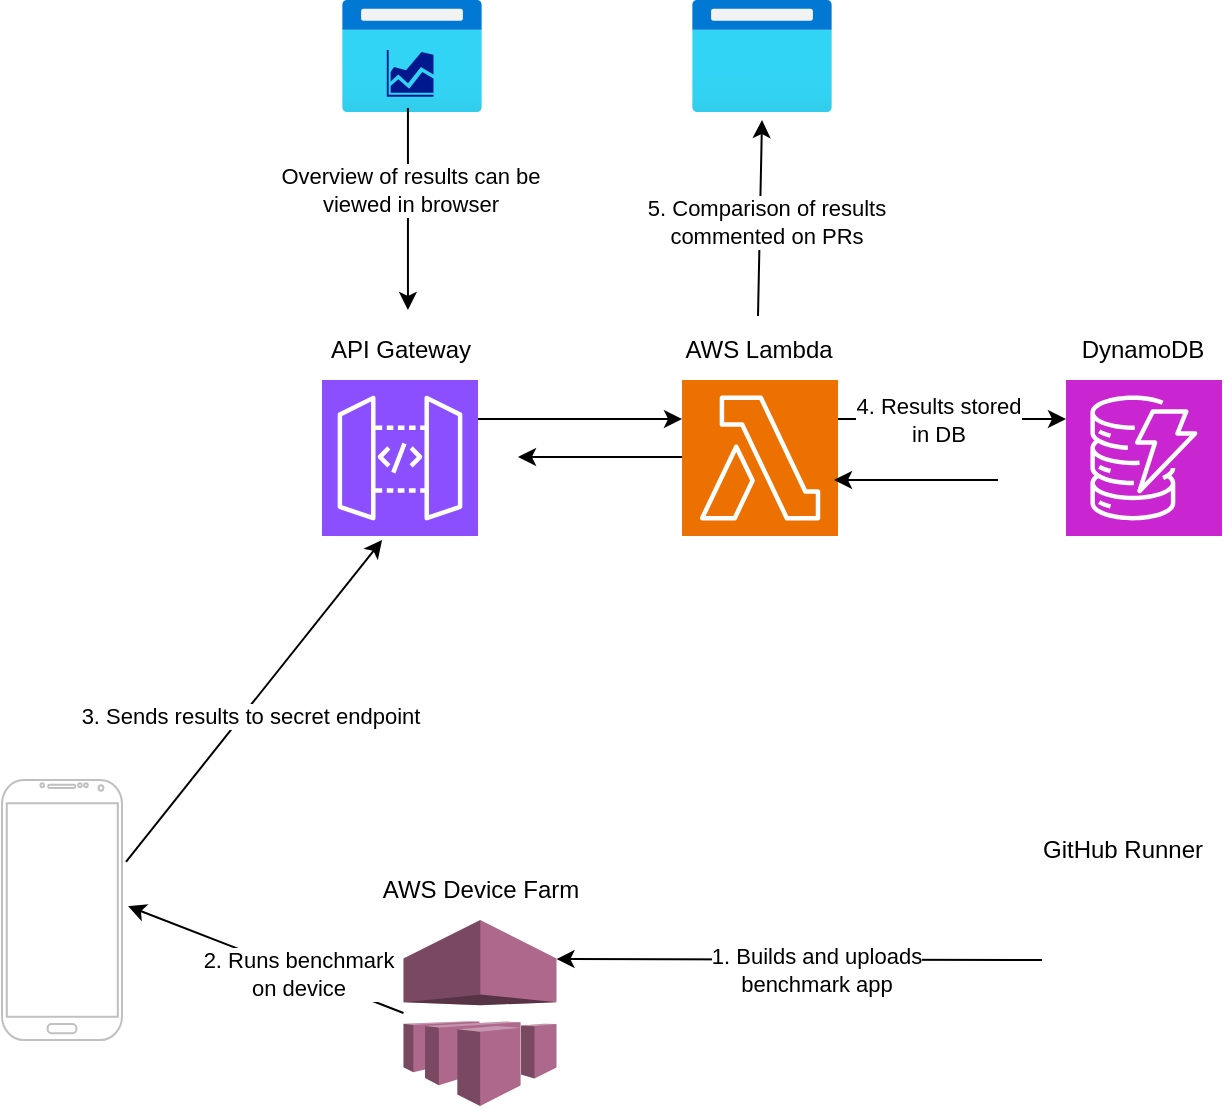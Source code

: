 <mxfile version="22.1.5" type="github">
  <diagram name="Page-1" id="XTSFSyrYeJ93IyIZYX6e">
    <mxGraphModel dx="954" dy="1308" grid="1" gridSize="10" guides="1" tooltips="1" connect="1" arrows="1" fold="1" page="1" pageScale="1" pageWidth="850" pageHeight="1100" math="0" shadow="0">
      <root>
        <mxCell id="0" />
        <mxCell id="1" parent="0" />
        <mxCell id="CvIoDZakmF1XreYI6Ahv-1" value="" style="sketch=0;points=[[0,0,0],[0.25,0,0],[0.5,0,0],[0.75,0,0],[1,0,0],[0,1,0],[0.25,1,0],[0.5,1,0],[0.75,1,0],[1,1,0],[0,0.25,0],[0,0.5,0],[0,0.75,0],[1,0.25,0],[1,0.5,0],[1,0.75,0]];outlineConnect=0;fontColor=#232F3E;fillColor=#C925D1;strokeColor=#ffffff;dashed=0;verticalLabelPosition=bottom;verticalAlign=top;align=center;html=1;fontSize=12;fontStyle=0;aspect=fixed;shape=mxgraph.aws4.resourceIcon;resIcon=mxgraph.aws4.dynamodb;" vertex="1" parent="1">
          <mxGeometry x="572" y="310" width="78" height="78" as="geometry" />
        </mxCell>
        <mxCell id="CvIoDZakmF1XreYI6Ahv-2" value="" style="sketch=0;points=[[0,0,0],[0.25,0,0],[0.5,0,0],[0.75,0,0],[1,0,0],[0,1,0],[0.25,1,0],[0.5,1,0],[0.75,1,0],[1,1,0],[0,0.25,0],[0,0.5,0],[0,0.75,0],[1,0.25,0],[1,0.5,0],[1,0.75,0]];outlineConnect=0;fontColor=#232F3E;fillColor=#ED7100;strokeColor=#ffffff;dashed=0;verticalLabelPosition=bottom;verticalAlign=top;align=center;html=1;fontSize=12;fontStyle=0;aspect=fixed;shape=mxgraph.aws4.resourceIcon;resIcon=mxgraph.aws4.lambda;" vertex="1" parent="1">
          <mxGeometry x="380" y="310" width="78" height="78" as="geometry" />
        </mxCell>
        <mxCell id="CvIoDZakmF1XreYI6Ahv-3" value="" style="sketch=0;points=[[0,0,0],[0.25,0,0],[0.5,0,0],[0.75,0,0],[1,0,0],[0,1,0],[0.25,1,0],[0.5,1,0],[0.75,1,0],[1,1,0],[0,0.25,0],[0,0.5,0],[0,0.75,0],[1,0.25,0],[1,0.5,0],[1,0.75,0]];outlineConnect=0;fontColor=#232F3E;fillColor=#8C4FFF;strokeColor=#ffffff;dashed=0;verticalLabelPosition=bottom;verticalAlign=top;align=center;html=1;fontSize=12;fontStyle=0;aspect=fixed;shape=mxgraph.aws4.resourceIcon;resIcon=mxgraph.aws4.api_gateway;" vertex="1" parent="1">
          <mxGeometry x="200" y="310" width="78" height="78" as="geometry" />
        </mxCell>
        <mxCell id="CvIoDZakmF1XreYI6Ahv-6" value="DynamoDB" style="text;html=1;align=center;verticalAlign=middle;resizable=0;points=[];autosize=1;strokeColor=none;fillColor=none;" vertex="1" parent="1">
          <mxGeometry x="570" y="280" width="80" height="30" as="geometry" />
        </mxCell>
        <mxCell id="CvIoDZakmF1XreYI6Ahv-7" value="AWS Lambda" style="text;html=1;align=center;verticalAlign=middle;resizable=0;points=[];autosize=1;strokeColor=none;fillColor=none;" vertex="1" parent="1">
          <mxGeometry x="368" y="280" width="100" height="30" as="geometry" />
        </mxCell>
        <mxCell id="CvIoDZakmF1XreYI6Ahv-8" value="API Gateway" style="text;html=1;align=center;verticalAlign=middle;resizable=0;points=[];autosize=1;strokeColor=none;fillColor=none;" vertex="1" parent="1">
          <mxGeometry x="194" y="280" width="90" height="30" as="geometry" />
        </mxCell>
        <mxCell id="CvIoDZakmF1XreYI6Ahv-11" value="" style="group" vertex="1" connectable="0" parent="1">
          <mxGeometry x="550" y="530" width="100" height="110" as="geometry" />
        </mxCell>
        <mxCell id="CvIoDZakmF1XreYI6Ahv-9" value="" style="shape=image;html=1;verticalAlign=top;verticalLabelPosition=bottom;labelBackgroundColor=#ffffff;imageAspect=0;aspect=fixed;image=https://cdn4.iconfinder.com/data/icons/ionicons/512/icon-social-github-128.png" vertex="1" parent="CvIoDZakmF1XreYI6Ahv-11">
          <mxGeometry x="10" y="30" width="80" height="80" as="geometry" />
        </mxCell>
        <mxCell id="CvIoDZakmF1XreYI6Ahv-10" value="GitHub Runner" style="text;html=1;align=center;verticalAlign=middle;resizable=0;points=[];autosize=1;strokeColor=none;fillColor=none;" vertex="1" parent="CvIoDZakmF1XreYI6Ahv-11">
          <mxGeometry width="100" height="30" as="geometry" />
        </mxCell>
        <mxCell id="CvIoDZakmF1XreYI6Ahv-12" value="" style="group" vertex="1" connectable="0" parent="1">
          <mxGeometry x="219" y="550" width="120" height="123" as="geometry" />
        </mxCell>
        <mxCell id="CvIoDZakmF1XreYI6Ahv-4" value="" style="outlineConnect=0;dashed=0;verticalLabelPosition=bottom;verticalAlign=top;align=center;html=1;shape=mxgraph.aws3.device_farm;fillColor=#AD688B;gradientColor=none;" vertex="1" parent="CvIoDZakmF1XreYI6Ahv-12">
          <mxGeometry x="21.75" y="30" width="76.5" height="93" as="geometry" />
        </mxCell>
        <mxCell id="CvIoDZakmF1XreYI6Ahv-5" value="AWS Device Farm" style="text;html=1;align=center;verticalAlign=middle;resizable=0;points=[];autosize=1;strokeColor=none;fillColor=none;" vertex="1" parent="CvIoDZakmF1XreYI6Ahv-12">
          <mxGeometry width="120" height="30" as="geometry" />
        </mxCell>
        <mxCell id="CvIoDZakmF1XreYI6Ahv-14" style="rounded=0;orthogonalLoop=1;jettySize=auto;html=1;exitX=0;exitY=0.5;exitDx=0;exitDy=0;entryX=1;entryY=0.21;entryDx=0;entryDy=0;entryPerimeter=0;" edge="1" parent="1" source="CvIoDZakmF1XreYI6Ahv-9" target="CvIoDZakmF1XreYI6Ahv-4">
          <mxGeometry relative="1" as="geometry" />
        </mxCell>
        <mxCell id="CvIoDZakmF1XreYI6Ahv-15" value="&lt;div&gt;1. Builds and uploads&lt;/div&gt;&lt;div&gt;benchmark app&lt;br&gt;&lt;/div&gt;" style="edgeLabel;html=1;align=center;verticalAlign=middle;resizable=0;points=[];" vertex="1" connectable="0" parent="CvIoDZakmF1XreYI6Ahv-14">
          <mxGeometry x="-0.066" y="5" relative="1" as="geometry">
            <mxPoint as="offset" />
          </mxGeometry>
        </mxCell>
        <mxCell id="CvIoDZakmF1XreYI6Ahv-18" value="" style="verticalLabelPosition=bottom;verticalAlign=top;html=1;shadow=0;dashed=0;strokeWidth=1;shape=mxgraph.android.phone2;strokeColor=#c0c0c0;" vertex="1" parent="1">
          <mxGeometry x="40" y="510" width="60" height="130" as="geometry" />
        </mxCell>
        <mxCell id="CvIoDZakmF1XreYI6Ahv-19" value="" style="endArrow=classic;html=1;rounded=0;entryX=1.05;entryY=0.485;entryDx=0;entryDy=0;entryPerimeter=0;exitX=0;exitY=0.5;exitDx=0;exitDy=0;exitPerimeter=0;" edge="1" parent="1" source="CvIoDZakmF1XreYI6Ahv-4" target="CvIoDZakmF1XreYI6Ahv-18">
          <mxGeometry width="50" height="50" relative="1" as="geometry">
            <mxPoint x="400" y="690" as="sourcePoint" />
            <mxPoint x="450" y="640" as="targetPoint" />
          </mxGeometry>
        </mxCell>
        <mxCell id="CvIoDZakmF1XreYI6Ahv-20" value="&lt;div&gt;2. Runs benchmark&lt;/div&gt;&lt;div&gt;on device&lt;br&gt;&lt;/div&gt;" style="edgeLabel;html=1;align=center;verticalAlign=middle;resizable=0;points=[];" vertex="1" connectable="0" parent="CvIoDZakmF1XreYI6Ahv-19">
          <mxGeometry x="-0.233" y="1" relative="1" as="geometry">
            <mxPoint as="offset" />
          </mxGeometry>
        </mxCell>
        <mxCell id="CvIoDZakmF1XreYI6Ahv-21" value="" style="endArrow=classic;html=1;rounded=0;exitX=1.033;exitY=0.315;exitDx=0;exitDy=0;exitPerimeter=0;entryX=0.385;entryY=1.026;entryDx=0;entryDy=0;entryPerimeter=0;" edge="1" parent="1" source="CvIoDZakmF1XreYI6Ahv-18" target="CvIoDZakmF1XreYI6Ahv-3">
          <mxGeometry width="50" height="50" relative="1" as="geometry">
            <mxPoint x="400" y="660" as="sourcePoint" />
            <mxPoint x="450" y="610" as="targetPoint" />
          </mxGeometry>
        </mxCell>
        <mxCell id="CvIoDZakmF1XreYI6Ahv-22" value="3. Sends results to secret endpoint" style="edgeLabel;html=1;align=center;verticalAlign=middle;resizable=0;points=[];" vertex="1" connectable="0" parent="CvIoDZakmF1XreYI6Ahv-21">
          <mxGeometry x="-0.069" y="-3" relative="1" as="geometry">
            <mxPoint as="offset" />
          </mxGeometry>
        </mxCell>
        <mxCell id="CvIoDZakmF1XreYI6Ahv-27" value="" style="endArrow=classic;html=1;rounded=0;exitX=1;exitY=0.25;exitDx=0;exitDy=0;exitPerimeter=0;entryX=0;entryY=0.25;entryDx=0;entryDy=0;entryPerimeter=0;" edge="1" parent="1" source="CvIoDZakmF1XreYI6Ahv-3" target="CvIoDZakmF1XreYI6Ahv-2">
          <mxGeometry width="50" height="50" relative="1" as="geometry">
            <mxPoint x="300" y="360" as="sourcePoint" />
            <mxPoint x="350" y="310" as="targetPoint" />
          </mxGeometry>
        </mxCell>
        <mxCell id="CvIoDZakmF1XreYI6Ahv-28" value="" style="endArrow=classic;html=1;rounded=0;exitX=1;exitY=0.25;exitDx=0;exitDy=0;exitPerimeter=0;entryX=0;entryY=0.25;entryDx=0;entryDy=0;entryPerimeter=0;" edge="1" parent="1" source="CvIoDZakmF1XreYI6Ahv-2" target="CvIoDZakmF1XreYI6Ahv-1">
          <mxGeometry width="50" height="50" relative="1" as="geometry">
            <mxPoint x="500" y="330" as="sourcePoint" />
            <mxPoint x="550" y="280" as="targetPoint" />
          </mxGeometry>
        </mxCell>
        <mxCell id="CvIoDZakmF1XreYI6Ahv-31" value="&lt;div&gt;4. Results stored&lt;/div&gt;&lt;div&gt;in DB&lt;/div&gt;" style="edgeLabel;html=1;align=center;verticalAlign=middle;resizable=0;points=[];" vertex="1" connectable="0" parent="CvIoDZakmF1XreYI6Ahv-28">
          <mxGeometry x="-0.122" y="1" relative="1" as="geometry">
            <mxPoint y="1" as="offset" />
          </mxGeometry>
        </mxCell>
        <mxCell id="CvIoDZakmF1XreYI6Ahv-29" value="" style="endArrow=classic;html=1;rounded=0;entryX=1;entryY=0.5;entryDx=0;entryDy=0;entryPerimeter=0;exitX=0;exitY=0.5;exitDx=0;exitDy=0;exitPerimeter=0;" edge="1" parent="1">
          <mxGeometry width="50" height="50" relative="1" as="geometry">
            <mxPoint x="538" y="360" as="sourcePoint" />
            <mxPoint x="456" y="360" as="targetPoint" />
          </mxGeometry>
        </mxCell>
        <mxCell id="CvIoDZakmF1XreYI6Ahv-30" value="" style="endArrow=classic;html=1;rounded=0;entryX=1;entryY=0.5;entryDx=0;entryDy=0;entryPerimeter=0;exitX=0;exitY=0.5;exitDx=0;exitDy=0;exitPerimeter=0;" edge="1" parent="1">
          <mxGeometry width="50" height="50" relative="1" as="geometry">
            <mxPoint x="380" y="348.5" as="sourcePoint" />
            <mxPoint x="298" y="348.5" as="targetPoint" />
          </mxGeometry>
        </mxCell>
        <mxCell id="CvIoDZakmF1XreYI6Ahv-40" value="" style="group" vertex="1" connectable="0" parent="1">
          <mxGeometry x="210" y="120" width="87.5" height="56" as="geometry" />
        </mxCell>
        <mxCell id="CvIoDZakmF1XreYI6Ahv-36" value="" style="image;aspect=fixed;html=1;points=[];align=center;fontSize=12;image=img/lib/azure2/general/Browser.svg;" vertex="1" parent="CvIoDZakmF1XreYI6Ahv-40">
          <mxGeometry width="70" height="56" as="geometry" />
        </mxCell>
        <mxCell id="CvIoDZakmF1XreYI6Ahv-37" value="" style="sketch=0;aspect=fixed;pointerEvents=1;shadow=0;dashed=0;html=1;strokeColor=none;labelPosition=center;verticalLabelPosition=bottom;verticalAlign=top;align=center;fillColor=#00188D;shape=mxgraph.mscae.general.graph" vertex="1" parent="CvIoDZakmF1XreYI6Ahv-40">
          <mxGeometry x="22.4" y="25" width="23.333" height="23.333" as="geometry" />
        </mxCell>
        <mxCell id="CvIoDZakmF1XreYI6Ahv-41" value="" style="endArrow=classic;html=1;rounded=0;entryX=0.544;entryY=-0.167;entryDx=0;entryDy=0;entryPerimeter=0;exitX=0.471;exitY=0.964;exitDx=0;exitDy=0;exitPerimeter=0;" edge="1" parent="1" source="CvIoDZakmF1XreYI6Ahv-36" target="CvIoDZakmF1XreYI6Ahv-8">
          <mxGeometry width="50" height="50" relative="1" as="geometry">
            <mxPoint x="400" y="650" as="sourcePoint" />
            <mxPoint x="460" y="610" as="targetPoint" />
          </mxGeometry>
        </mxCell>
        <mxCell id="CvIoDZakmF1XreYI6Ahv-42" value="&lt;div&gt;Overview of results can be&lt;/div&gt;&lt;div&gt;viewed in browser&lt;br&gt;&lt;/div&gt;" style="edgeLabel;html=1;align=center;verticalAlign=middle;resizable=0;points=[];" vertex="1" connectable="0" parent="CvIoDZakmF1XreYI6Ahv-41">
          <mxGeometry x="-0.188" y="1" relative="1" as="geometry">
            <mxPoint as="offset" />
          </mxGeometry>
        </mxCell>
        <mxCell id="CvIoDZakmF1XreYI6Ahv-50" value="" style="group" vertex="1" connectable="0" parent="1">
          <mxGeometry x="385" y="120" width="80" height="56" as="geometry" />
        </mxCell>
        <mxCell id="CvIoDZakmF1XreYI6Ahv-47" value="" style="image;aspect=fixed;html=1;points=[];align=center;fontSize=12;image=img/lib/azure2/general/Browser.svg;" vertex="1" parent="CvIoDZakmF1XreYI6Ahv-50">
          <mxGeometry width="70" height="56" as="geometry" />
        </mxCell>
        <mxCell id="CvIoDZakmF1XreYI6Ahv-45" value="" style="shape=image;html=1;verticalAlign=top;verticalLabelPosition=bottom;labelBackgroundColor=#ffffff;imageAspect=0;aspect=fixed;image=https://cdn4.iconfinder.com/data/icons/ionicons/512/icon-social-github-128.png" vertex="1" parent="CvIoDZakmF1XreYI6Ahv-50">
          <mxGeometry x="23.086" y="18.4" width="29.6" height="29.6" as="geometry" />
        </mxCell>
        <mxCell id="CvIoDZakmF1XreYI6Ahv-53" value="" style="endArrow=classic;html=1;rounded=0;exitX=0.5;exitY=-0.067;exitDx=0;exitDy=0;exitPerimeter=0;" edge="1" parent="1" source="CvIoDZakmF1XreYI6Ahv-7">
          <mxGeometry width="50" height="50" relative="1" as="geometry">
            <mxPoint x="410" y="630" as="sourcePoint" />
            <mxPoint x="420" y="180" as="targetPoint" />
          </mxGeometry>
        </mxCell>
        <mxCell id="CvIoDZakmF1XreYI6Ahv-54" value="&lt;div&gt;5. Comparison of results&lt;/div&gt;&lt;div&gt;commented on PRs&lt;br&gt;&lt;/div&gt;" style="edgeLabel;html=1;align=center;verticalAlign=middle;resizable=0;points=[];" vertex="1" connectable="0" parent="CvIoDZakmF1XreYI6Ahv-53">
          <mxGeometry x="-0.04" y="-3" relative="1" as="geometry">
            <mxPoint as="offset" />
          </mxGeometry>
        </mxCell>
      </root>
    </mxGraphModel>
  </diagram>
</mxfile>
